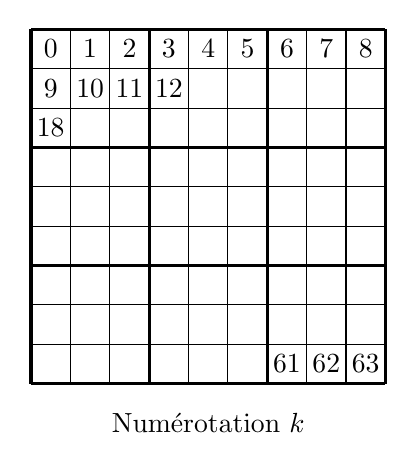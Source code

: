 % Sudoku
% Author: Roberto Bonvallet
\begin{tikzpicture}[scale=0.5]

\makeatletter
\ifx\c@row\undefined\newcounter{row}\fi
\ifx\c@col\undefined\newcounter{col}\fi
\makeatother

% \newcounter{row}
% \newcounter{col}

\newcommand\setrow[9]{
  \setcounter{col}{1}
  \foreach \n in {#1, #2, #3, #4, #5, #6, #7, #8, #9} {
    \edef\x{\value{col} - 0.5}
    \edef\y{9.5 - \value{row}}
    \node[anchor=center] at (\x, \y) {\n};
    \stepcounter{col}
  }
  \stepcounter{row}
}

  \begin{scope}
    \draw (0, 0) grid (9, 9);
    \draw[very thick, scale=3] (0, 0) grid (3, 3);

    \setcounter{row}{1}
    \setrow {0 }{1 }{2 }  {3 }{4 }{5 }  {6 }{7 }{8 }
    \setrow {9 }{10 }{11 }  {12 }{}{ }  { }{ }{ }
    \setrow {18}{ }{ }  { }{ }{ }  { }{ }{ }

    \setrow { }{ }{ }  { }{ }{ }  { }{ }{ }
    \setrow { }{ }{ }  { }{ }{ }  { }{ }{ }
    \setrow { }{ }{ }  { }{ }{ }  { }{ }{ }

    \setrow { }{ }{ }  { }{ }{ }  { }{ }{ }
    \setrow { }{ }{ }  { }{ }{ }  { }{ }{ }
    \setrow { }{ }{ }  { }{ }{ }  {61}{62}{63}

 %   \node[anchor=center] at (4.5, -1) {Grille de d\'epart};

  \end{scope}

    \node[anchor=center] at (4.5, -1) {Num\'erotation $k$};

\end{tikzpicture}